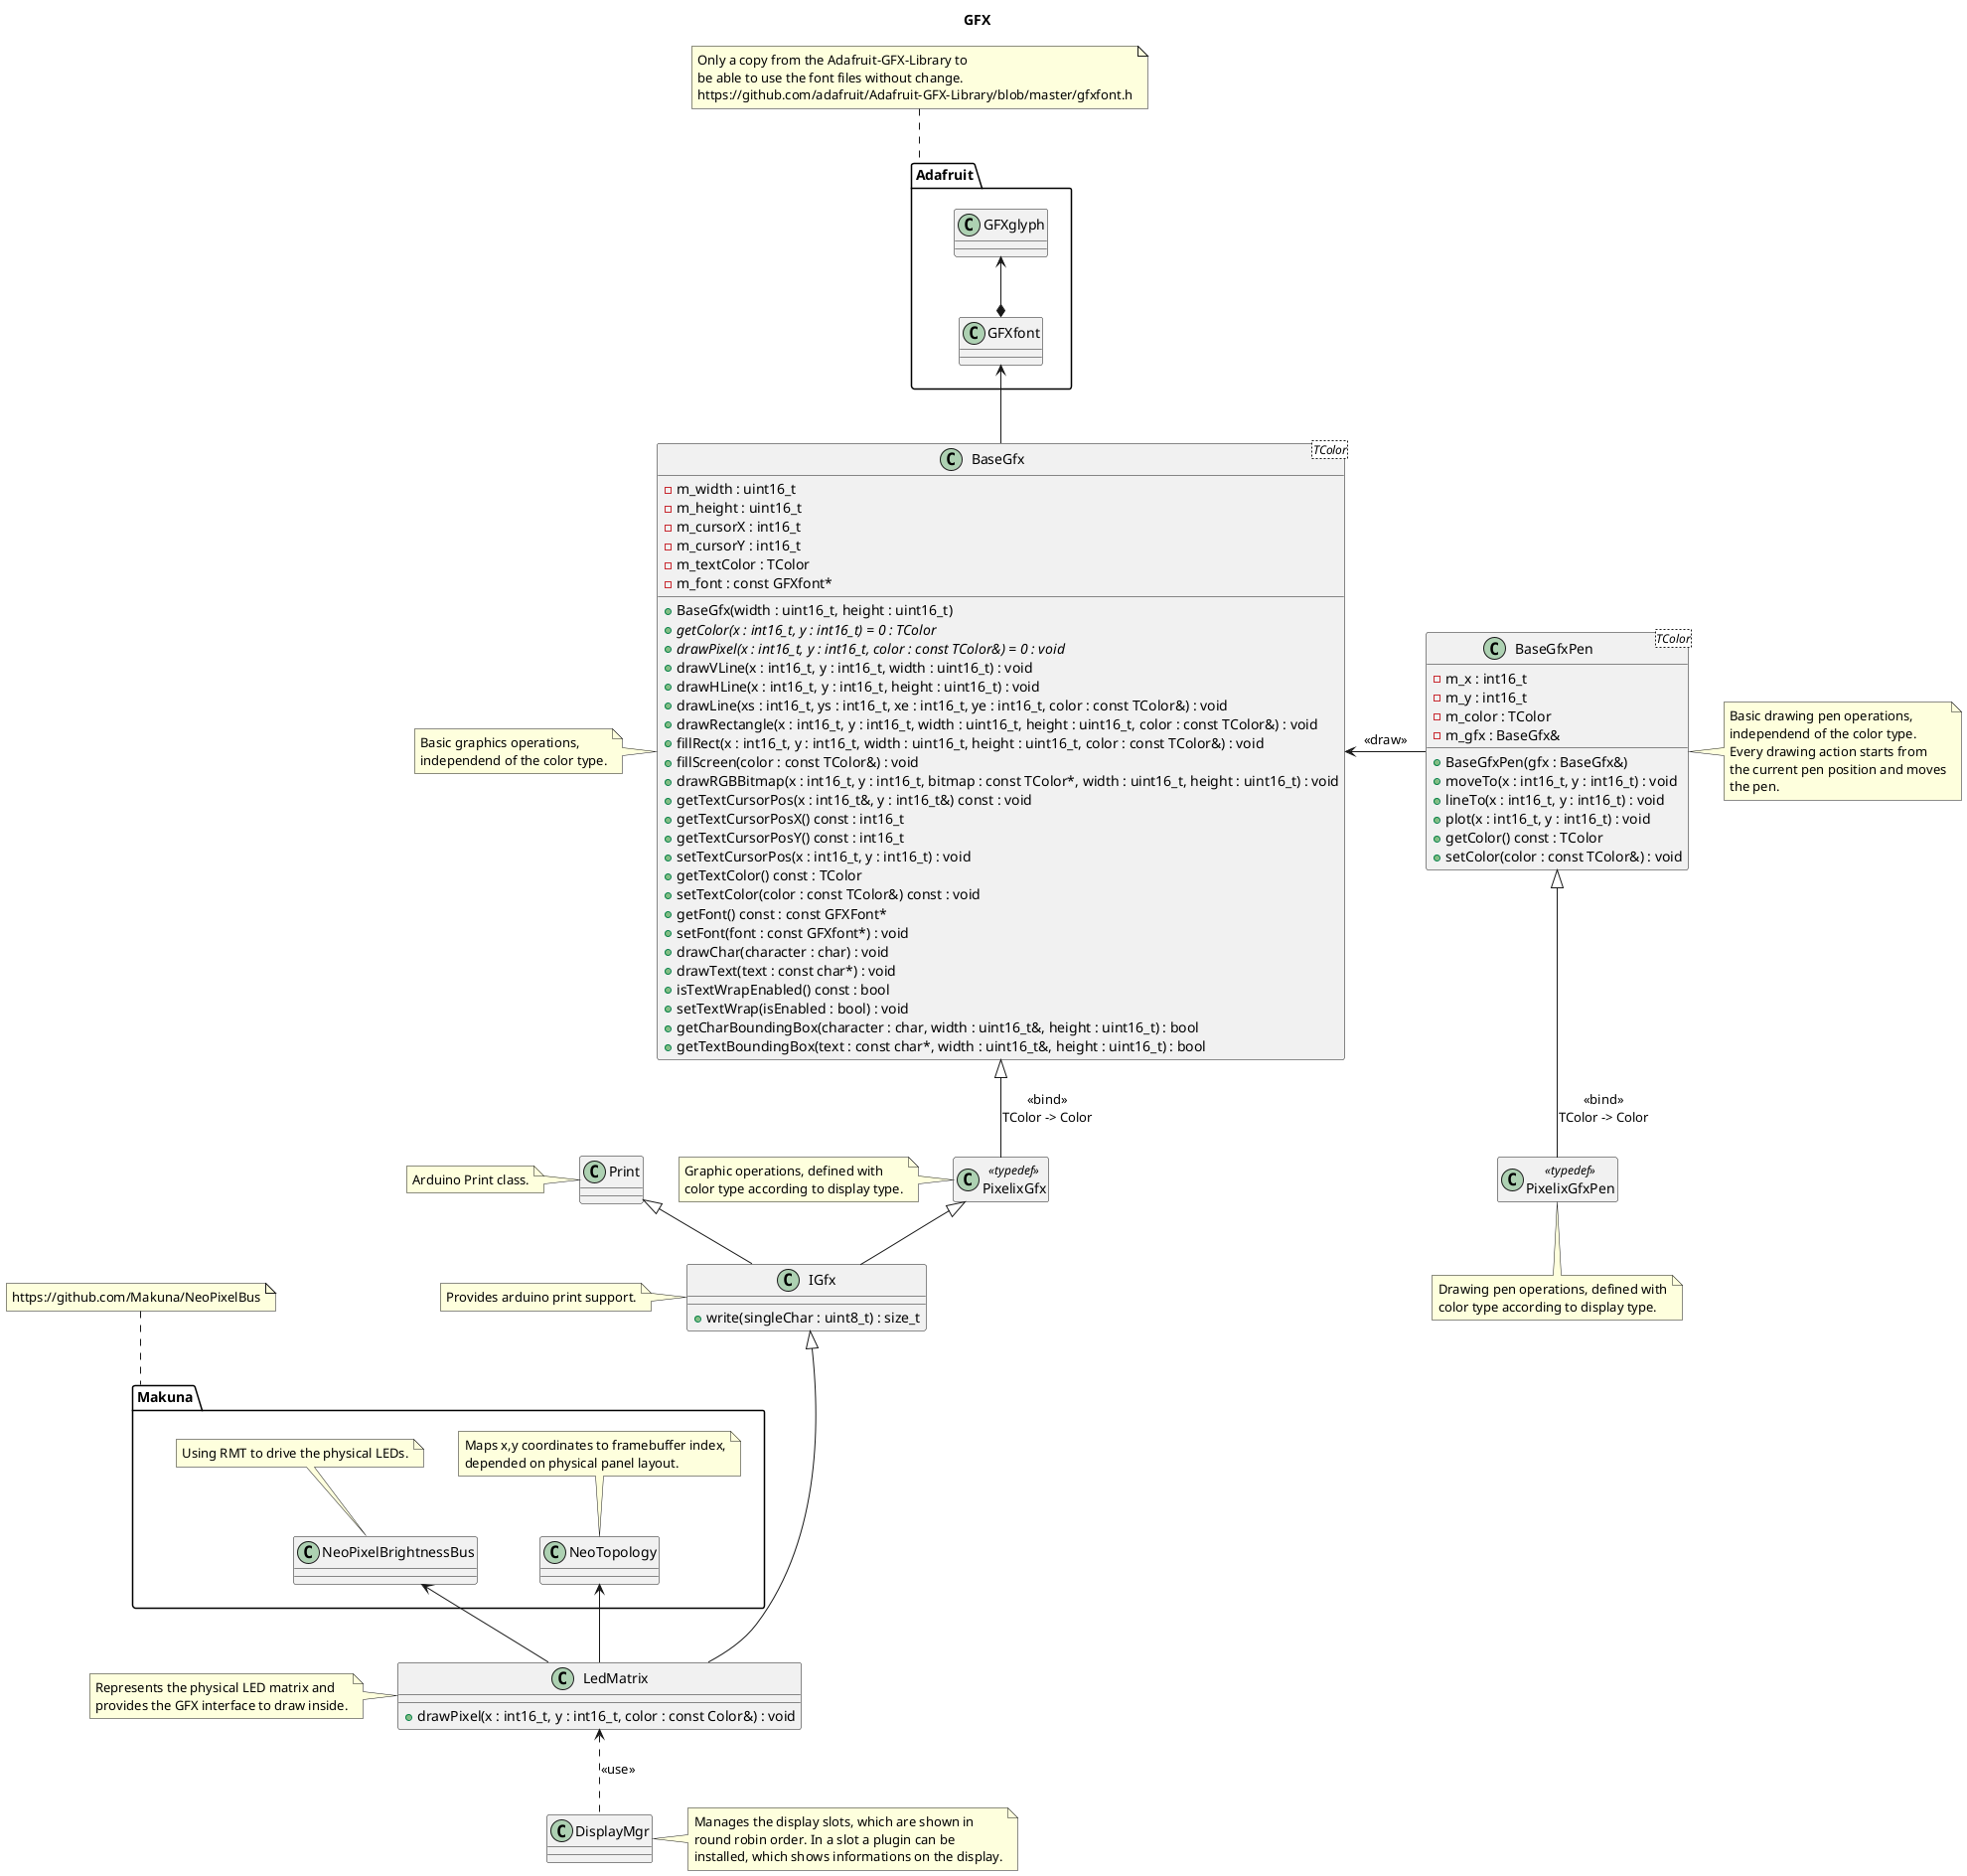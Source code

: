 @startuml

title GFX

package "Makuna" {
    class "NeoPixelBrightnessBus" as neoPixelBrightnessBus

    note top of neoPixelBrightnessBus
        Using RMT to drive the physical LEDs.
    end note

    class "NeoTopology" as neoTopology

    note top of neoTopology
        Maps x,y coordinates to framebuffer index,
        depended on physical panel layout.
    end note
}

note top of Makuna
    https://github.com/Makuna/NeoPixelBus
end note

package "Adafruit" {

    class "GFXglyph" as gfxGlyph
    class "GFXfont" as gfxFont

    gfxGlyph <--* gfxFont
}

note top of Adafruit
    Only a copy from the Adafruit-GFX-Library to
    be able to use the font files without change.
    https://github.com/adafruit/Adafruit-GFX-Library/blob/master/gfxfont.h
end note

class "BaseGfx<TColor>" as baseGfx {
    - m_width : uint16_t
    - m_height : uint16_t
    - m_cursorX : int16_t
    - m_cursorY : int16_t
    - m_textColor : TColor
    - m_font : const GFXfont*
    + BaseGfx(width : uint16_t, height : uint16_t)
    + {abstract} getColor(x : int16_t, y : int16_t) = 0 : TColor
    + {abstract} drawPixel(x : int16_t, y : int16_t, color : const TColor&) = 0 : void
    + drawVLine(x : int16_t, y : int16_t, width : uint16_t) : void
    + drawHLine(x : int16_t, y : int16_t, height : uint16_t) : void
    + drawLine(xs : int16_t, ys : int16_t, xe : int16_t, ye : int16_t, color : const TColor&) : void
    + drawRectangle(x : int16_t, y : int16_t, width : uint16_t, height : uint16_t, color : const TColor&) : void
    + fillRect(x : int16_t, y : int16_t, width : uint16_t, height : uint16_t, color : const TColor&) : void
    + fillScreen(color : const TColor&) : void
    + drawRGBBitmap(x : int16_t, y : int16_t, bitmap : const TColor*, width : uint16_t, height : uint16_t) : void
    + getTextCursorPos(x : int16_t&, y : int16_t&) const : void
    + getTextCursorPosX() const : int16_t
    + getTextCursorPosY() const : int16_t
    + setTextCursorPos(x : int16_t, y : int16_t) : void
    + getTextColor() const : TColor
    + setTextColor(color : const TColor&) const : void
    + getFont() const : const GFXFont*
    + setFont(font : const GFXfont*) : void
    + drawChar(character : char) : void
    + drawText(text : const char*) : void
    + isTextWrapEnabled() const : bool
    + setTextWrap(isEnabled : bool) : void
    + getCharBoundingBox(character : char, width : uint16_t&, height : uint16_t) : bool
    + getTextBoundingBox(text : const char*, width : uint16_t&, height : uint16_t) : bool
}

note left of baseGfx
    Basic graphics operations,
    independend of the color type.
end note

gfxFont <-- baseGfx

class "BaseGfxPen<TColor>" as baseGfxPen {
    - m_x : int16_t
    - m_y : int16_t
    - m_color : TColor
    - m_gfx : BaseGfx&
    + BaseGfxPen(gfx : BaseGfx&)
    + moveTo(x : int16_t, y : int16_t) : void
    + lineTo(x : int16_t, y : int16_t) : void
    + plot(x : int16_t, y : int16_t) : void
    + getColor() const : TColor
    + setColor(color : const TColor&) : void
}

note right of baseGfxPen
    Basic drawing pen operations,
    independend of the color type.
    Every drawing action starts from
    the current pen position and moves
    the pen.
end note

baseGfx <- baseGfxPen: <<draw>>

class PixelixGfx <<typedef>>
hide PixelixGfx members

note left of PixelixGfx
    Graphic operations, defined with
    color type according to display type.
end note

baseGfx <|-- PixelixGfx: <<bind>>\nTColor -> Color

class PixelixGfxPen <<typedef>>
hide PixelixGfxPen members

note bottom of PixelixGfxPen
    Drawing pen operations, defined with
    color type according to display type.
end note

baseGfxPen <|-- PixelixGfxPen: <<bind>>\nTColor -> Color

class "Print" as print

note left of print
    Arduino Print class.
end note

class "IGfx" as igfx {
    + write(singleChar : uint8_t) : size_t
}

note left of igfx
    Provides arduino print support.
end note

PixelixGfx <|-- igfx
print <|-- igfx

class "LedMatrix" as ledMatrix {
    + drawPixel(x : int16_t, y : int16_t, color : const Color&) : void
}

note left of ledMatrix
    Represents the physical LED matrix and
    provides the GFX interface to draw inside.
end note

igfx <|---- ledMatrix
neoPixelBrightnessBus <-- ledMatrix
neoTopology <-- ledMatrix

class "DisplayMgr" as displayMgr

note right of displayMgr
    Manages the display slots, which are shown in
    round robin order. In a slot a plugin can be
    installed, which shows informations on the display.
end note

ledMatrix <.. displayMgr: <<use>>

@enduml